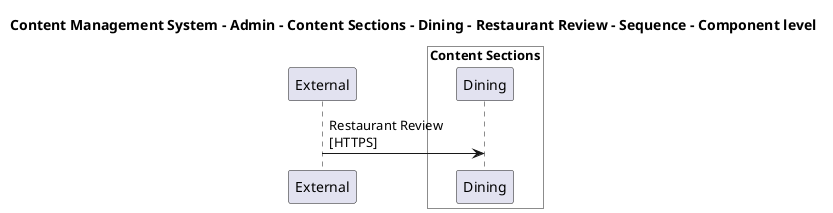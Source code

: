 @startuml

title Content Management System - Admin - Content Sections - Dining - Restaurant Review - Sequence - Component level

participant "External" as C4InterFlow.SoftwareSystems.ExternalSystem

box "Admin" #White
    
box "Content Sections" #White
    participant "Dining" as ContentManagementSystem.SoftwareSystems.Admin.Containers.ContentSections.Components.Dining
end box

end box


C4InterFlow.SoftwareSystems.ExternalSystem -> ContentManagementSystem.SoftwareSystems.Admin.Containers.ContentSections.Components.Dining : Restaurant Review\n[HTTPS]


@enduml
